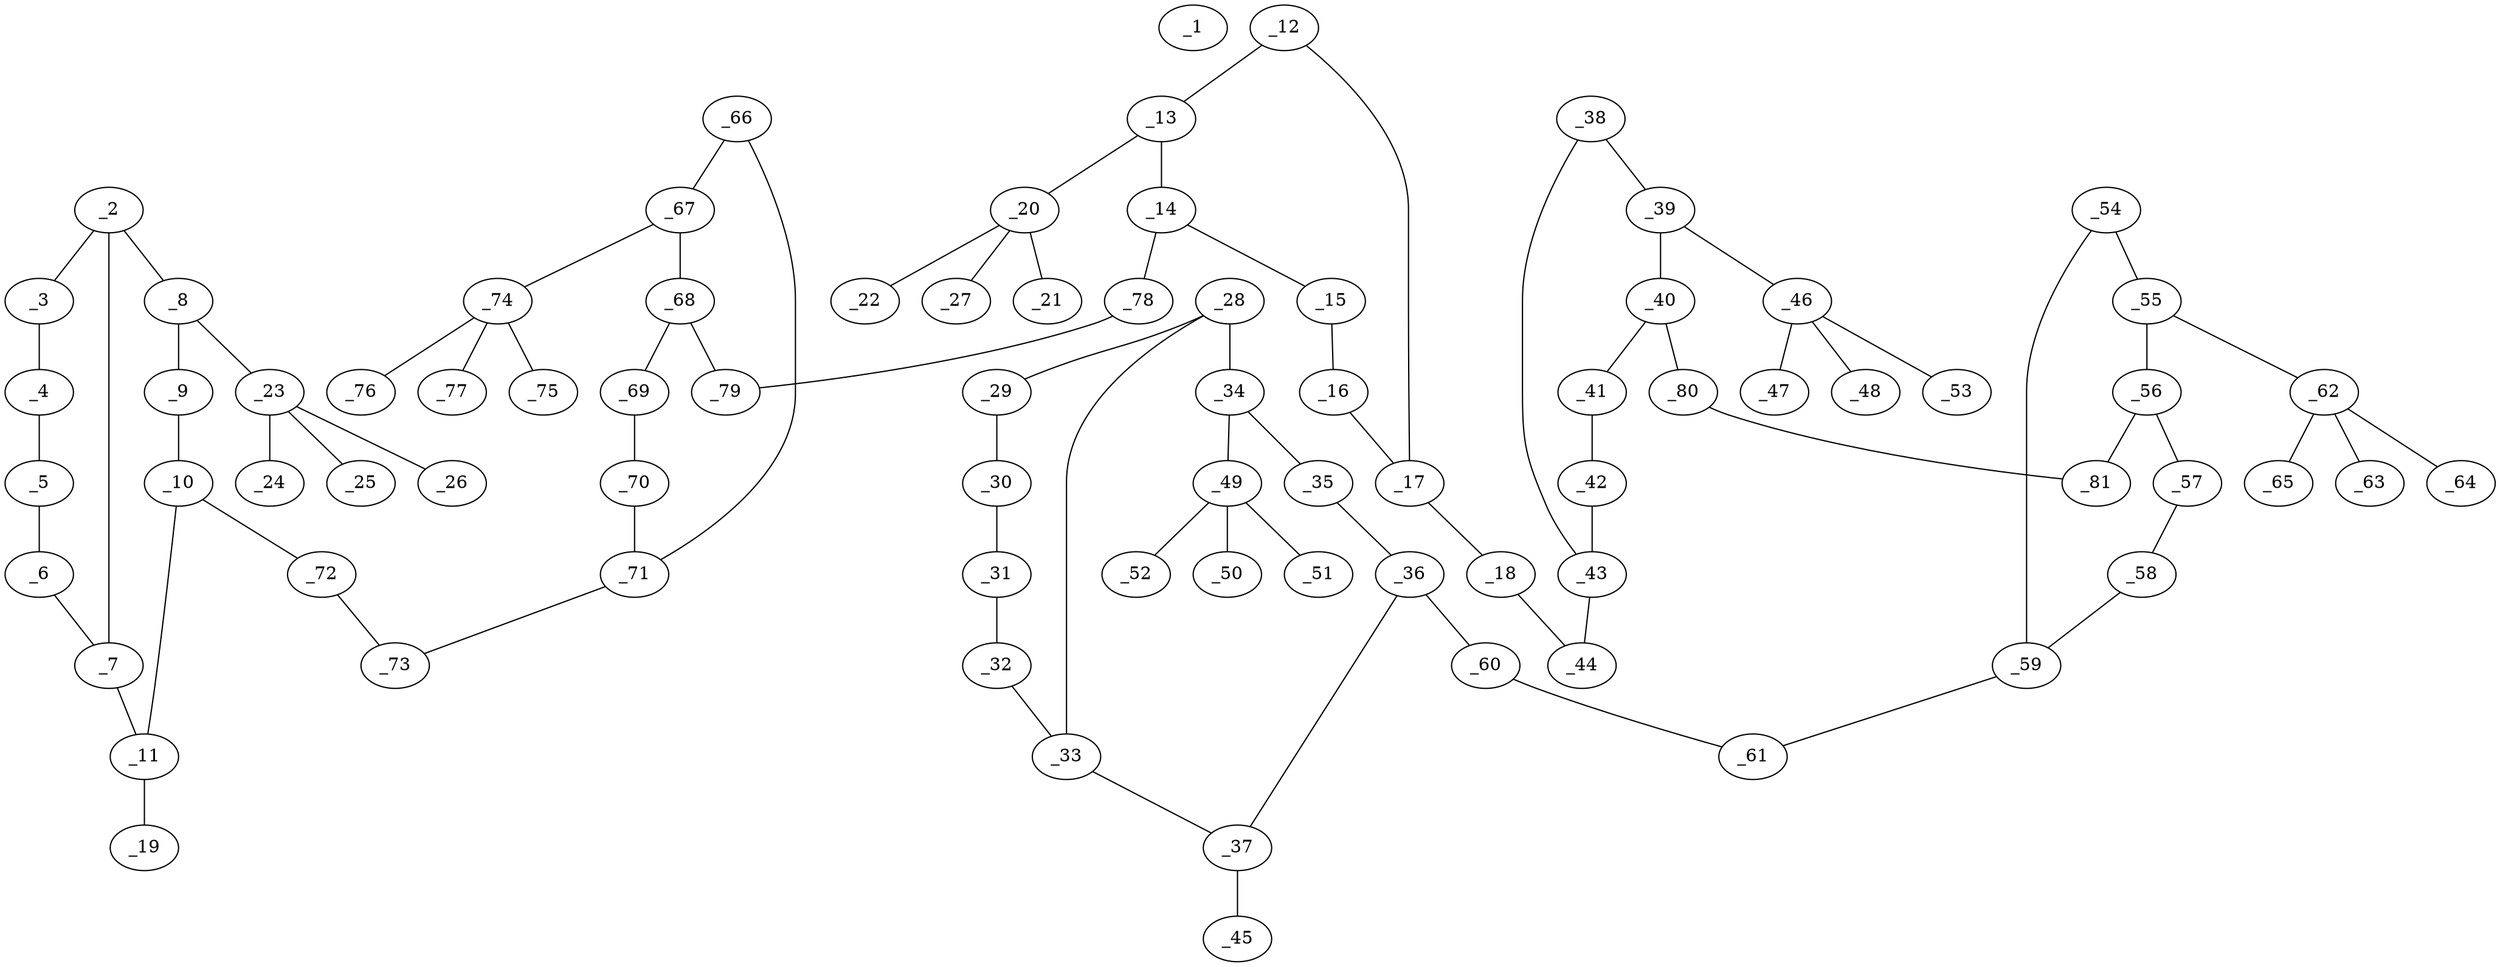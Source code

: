 graph molid647977 {
	_1	 [charge=0,
		chem=29,
		symbol="Na ",
		x=2,
		y=0];
	_2	 [charge=0,
		chem=1,
		symbol="C  ",
		x="5.7321",
		y="-5"];
	_3	 [charge=0,
		chem=1,
		symbol="C  ",
		x="4.866",
		y="-5.5"];
	_2 -- _3	 [valence=1];
	_7	 [charge=0,
		chem=1,
		symbol="C  ",
		x="5.7321",
		y="-4"];
	_2 -- _7	 [valence=1];
	_8	 [charge=0,
		chem=1,
		symbol="C  ",
		x="6.5981",
		y="-5.5"];
	_2 -- _8	 [valence=2];
	_4	 [charge=0,
		chem=1,
		symbol="C  ",
		x=4,
		y="-5"];
	_3 -- _4	 [valence=2];
	_5	 [charge=0,
		chem=1,
		symbol="C  ",
		x=4,
		y="-4"];
	_4 -- _5	 [valence=1];
	_6	 [charge=0,
		chem=4,
		symbol="N  ",
		x="4.866",
		y="-3.5"];
	_5 -- _6	 [valence=2];
	_6 -- _7	 [valence=1];
	_11	 [charge=0,
		chem=1,
		symbol="C  ",
		x="6.5981",
		y="-3.5"];
	_7 -- _11	 [valence=2];
	_9	 [charge=0,
		chem=1,
		symbol="C  ",
		x="7.4641",
		y="-5"];
	_8 -- _9	 [valence=1];
	_23	 [charge=0,
		chem=5,
		symbol="S  ",
		x="6.5981",
		y="-6.5"];
	_8 -- _23	 [valence=1];
	_10	 [charge=0,
		chem=1,
		symbol="C  ",
		x="7.4641",
		y="-4"];
	_9 -- _10	 [valence=2];
	_10 -- _11	 [valence=1];
	_72	 [charge=0,
		chem=4,
		symbol="N  ",
		x="8.3301",
		y="-3.5"];
	_10 -- _72	 [valence=1];
	_19	 [charge=0,
		chem=2,
		symbol="O  ",
		x="6.5981",
		y="-2.5"];
	_11 -- _19	 [valence=1];
	_12	 [charge=0,
		chem=1,
		symbol="C  ",
		x="16.1244",
		y="-2"];
	_13	 [charge=0,
		chem=1,
		symbol="C  ",
		x="15.2583",
		y="-2.5"];
	_12 -- _13	 [valence=2];
	_17	 [charge=0,
		chem=1,
		symbol="C  ",
		x="16.1244",
		y="-1"];
	_12 -- _17	 [valence=1];
	_14	 [charge=0,
		chem=1,
		symbol="C  ",
		x="14.3923",
		y="-2"];
	_13 -- _14	 [valence=1];
	_20	 [charge=0,
		chem=5,
		symbol="S  ",
		x="15.2583",
		y="-3.5"];
	_13 -- _20	 [valence=1];
	_15	 [charge=0,
		chem=1,
		symbol="C  ",
		x="14.3923",
		y="-1"];
	_14 -- _15	 [valence=2];
	_78	 [charge=0,
		chem=1,
		symbol="C  ",
		x="13.5263",
		y="-2.5"];
	_14 -- _78	 [valence=1];
	_16	 [charge=0,
		chem=1,
		symbol="C  ",
		x="15.2583",
		y="-0.5"];
	_15 -- _16	 [valence=1];
	_16 -- _17	 [valence=2];
	_18	 [charge=0,
		chem=4,
		symbol="N  ",
		x="16.9904",
		y="-0.5"];
	_17 -- _18	 [valence=1];
	_44	 [charge=0,
		chem=4,
		symbol="N  ",
		x="16.9904",
		y="0.5"];
	_18 -- _44	 [valence=2];
	_21	 [charge=0,
		chem=2,
		symbol="O  ",
		x="15.2583",
		y="-4.5"];
	_20 -- _21	 [valence=2];
	_22	 [charge=0,
		chem=2,
		symbol="O  ",
		x="14.2583",
		y="-3.5"];
	_20 -- _22	 [valence=2];
	_27	 [charge=0,
		chem=2,
		symbol="O  ",
		x="16.2583",
		y="-3.5"];
	_20 -- _27	 [valence=1];
	_24	 [charge=0,
		chem=2,
		symbol="O  ",
		x="6.5981",
		y="-7.5"];
	_23 -- _24	 [valence=2];
	_25	 [charge=0,
		chem=2,
		symbol="O  ",
		x="5.5981",
		y="-6.5"];
	_23 -- _25	 [valence=2];
	_26	 [charge=0,
		chem=2,
		symbol="O  ",
		x="7.5981",
		y="-6.5"];
	_23 -- _26	 [valence=1];
	_28	 [charge=0,
		chem=1,
		symbol="C  ",
		x="28.2487",
		y=5];
	_29	 [charge=0,
		chem=1,
		symbol="C  ",
		x="29.1148",
		y="5.5"];
	_28 -- _29	 [valence=1];
	_33	 [charge=0,
		chem=1,
		symbol="C  ",
		x="28.2487",
		y=4];
	_28 -- _33	 [valence=1];
	_34	 [charge=0,
		chem=1,
		symbol="C  ",
		x="27.3827",
		y="5.5"];
	_28 -- _34	 [valence=2];
	_30	 [charge=0,
		chem=1,
		symbol="C  ",
		x="29.9808",
		y=5];
	_29 -- _30	 [valence=2];
	_31	 [charge=0,
		chem=1,
		symbol="C  ",
		x="29.9808",
		y=4];
	_30 -- _31	 [valence=1];
	_32	 [charge=0,
		chem=4,
		symbol="N  ",
		x="29.1148",
		y="3.5"];
	_31 -- _32	 [valence=2];
	_32 -- _33	 [valence=1];
	_37	 [charge=0,
		chem=1,
		symbol="C  ",
		x="27.3827",
		y="3.5"];
	_33 -- _37	 [valence=2];
	_35	 [charge=0,
		chem=1,
		symbol="C  ",
		x="26.5167",
		y=5];
	_34 -- _35	 [valence=1];
	_49	 [charge=0,
		chem=5,
		symbol="S  ",
		x="27.3827",
		y="6.5"];
	_34 -- _49	 [valence=1];
	_36	 [charge=0,
		chem=1,
		symbol="C  ",
		x="26.5167",
		y=4];
	_35 -- _36	 [valence=2];
	_36 -- _37	 [valence=1];
	_60	 [charge=0,
		chem=4,
		symbol="N  ",
		x="25.6507",
		y="3.5"];
	_36 -- _60	 [valence=1];
	_45	 [charge=0,
		chem=2,
		symbol="O  ",
		x="27.3827",
		y="2.5"];
	_37 -- _45	 [valence=1];
	_38	 [charge=0,
		chem=1,
		symbol="C  ",
		x="17.8564",
		y=2];
	_39	 [charge=0,
		chem=1,
		symbol="C  ",
		x="18.7225",
		y="2.5"];
	_38 -- _39	 [valence=2];
	_43	 [charge=0,
		chem=1,
		symbol="C  ",
		x="17.8564",
		y=1];
	_38 -- _43	 [valence=1];
	_40	 [charge=0,
		chem=1,
		symbol="C  ",
		x="19.5885",
		y=2];
	_39 -- _40	 [valence=1];
	_46	 [charge=0,
		chem=5,
		symbol="S  ",
		x="18.7225",
		y="3.5"];
	_39 -- _46	 [valence=1];
	_41	 [charge=0,
		chem=1,
		symbol="C  ",
		x="19.5885",
		y=1];
	_40 -- _41	 [valence=2];
	_80	 [charge=0,
		chem=1,
		symbol="C  ",
		x="20.4545",
		y="2.5"];
	_40 -- _80	 [valence=1];
	_42	 [charge=0,
		chem=1,
		symbol="C  ",
		x="18.7225",
		y="0.5"];
	_41 -- _42	 [valence=1];
	_42 -- _43	 [valence=2];
	_43 -- _44	 [valence=1];
	_47	 [charge=0,
		chem=2,
		symbol="O  ",
		x="18.7225",
		y="4.5"];
	_46 -- _47	 [valence=2];
	_48	 [charge=0,
		chem=2,
		symbol="O  ",
		x="19.7225",
		y="3.5"];
	_46 -- _48	 [valence=2];
	_53	 [charge=0,
		chem=2,
		symbol="O  ",
		x="17.7225",
		y="3.5"];
	_46 -- _53	 [valence=1];
	_50	 [charge=0,
		chem=2,
		symbol="O  ",
		x="27.3827",
		y="7.5"];
	_49 -- _50	 [valence=2];
	_51	 [charge=0,
		chem=2,
		symbol="O  ",
		x="28.3827",
		y="6.5"];
	_49 -- _51	 [valence=2];
	_52	 [charge=0,
		chem=2,
		symbol="O  ",
		x="26.3827",
		y="6.5"];
	_49 -- _52	 [valence=1];
	_54	 [charge=0,
		chem=1,
		symbol="C  ",
		x="23.0526",
		y=4];
	_55	 [charge=0,
		chem=1,
		symbol="C  ",
		x="22.1866",
		y="3.5"];
	_54 -- _55	 [valence=2];
	_59	 [charge=0,
		chem=1,
		symbol="C  ",
		x="23.9186",
		y="3.5"];
	_54 -- _59	 [valence=1];
	_56	 [charge=0,
		chem=1,
		symbol="C  ",
		x="22.1866",
		y="2.5"];
	_55 -- _56	 [valence=1];
	_62	 [charge=0,
		chem=5,
		symbol="S  ",
		x="21.3205",
		y=4];
	_55 -- _62	 [valence=1];
	_57	 [charge=0,
		chem=1,
		symbol="C  ",
		x="23.0526",
		y=2];
	_56 -- _57	 [valence=2];
	_81	 [charge=0,
		chem=1,
		symbol="C  ",
		x="21.3205",
		y=2];
	_56 -- _81	 [valence=1];
	_58	 [charge=0,
		chem=1,
		symbol="C  ",
		x="23.9186",
		y="2.5"];
	_57 -- _58	 [valence=1];
	_58 -- _59	 [valence=2];
	_61	 [charge=0,
		chem=4,
		symbol="N  ",
		x="24.7846",
		y=4];
	_59 -- _61	 [valence=1];
	_60 -- _61	 [valence=2];
	_63	 [charge=0,
		chem=2,
		symbol="O  ",
		x="21.8205",
		y="4.866"];
	_62 -- _63	 [valence=2];
	_64	 [charge=0,
		chem=2,
		symbol="O  ",
		x="20.8205",
		y="3.134"];
	_62 -- _64	 [valence=2];
	_65	 [charge=0,
		chem=2,
		symbol="O  ",
		x="20.4545",
		y="4.5"];
	_62 -- _65	 [valence=1];
	_66	 [charge=0,
		chem=1,
		symbol="C  ",
		x="10.0622",
		y="-2.5"];
	_67	 [charge=0,
		chem=1,
		symbol="C  ",
		x="10.9282",
		y="-2"];
	_66 -- _67	 [valence=2];
	_71	 [charge=0,
		chem=1,
		symbol="C  ",
		x="10.0622",
		y="-3.5"];
	_66 -- _71	 [valence=1];
	_68	 [charge=0,
		chem=1,
		symbol="C  ",
		x="11.7942",
		y="-2.5"];
	_67 -- _68	 [valence=1];
	_74	 [charge=0,
		chem=5,
		symbol="S  ",
		x="10.9282",
		y="-1"];
	_67 -- _74	 [valence=1];
	_69	 [charge=0,
		chem=1,
		symbol="C  ",
		x="11.7942",
		y="-3.5"];
	_68 -- _69	 [valence=2];
	_79	 [charge=0,
		chem=1,
		symbol="C  ",
		x="12.6603",
		y="-2"];
	_68 -- _79	 [valence=1];
	_70	 [charge=0,
		chem=1,
		symbol="C  ",
		x="10.9282",
		y="-4"];
	_69 -- _70	 [valence=1];
	_70 -- _71	 [valence=2];
	_73	 [charge=0,
		chem=4,
		symbol="N  ",
		x="9.1962",
		y="-4"];
	_71 -- _73	 [valence=1];
	_72 -- _73	 [valence=2];
	_75	 [charge=0,
		chem=2,
		symbol="O  ",
		x="10.9282",
		y=0];
	_74 -- _75	 [valence=2];
	_76	 [charge=0,
		chem=2,
		symbol="O  ",
		x="11.9282",
		y="-1"];
	_74 -- _76	 [valence=2];
	_77	 [charge=0,
		chem=2,
		symbol="O  ",
		x="9.9282",
		y="-1"];
	_74 -- _77	 [valence=1];
	_78 -- _79	 [valence=2];
	_80 -- _81	 [valence=2];
}
